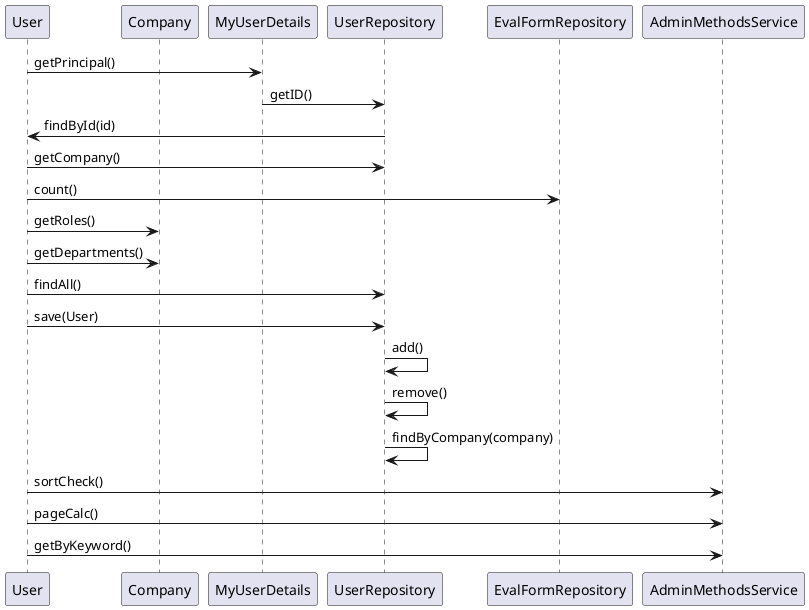 @startuml
participant User
participant Company
participant MyUserDetails
participant UserRepository
participant EvalFormRepository


User -> MyUserDetails: getPrincipal()
MyUserDetails -> UserRepository: getID()
UserRepository -> User: findById(id)
User -> UserRepository: getCompany()
User -> EvalFormRepository: count()
User -> Company: getRoles()
User -> Company: getDepartments()

User -> UserRepository: findAll()
User -> UserRepository: save(User)
UserRepository -> UserRepository: add()
UserRepository -> UserRepository: remove()
UserRepository -> UserRepository: findByCompany(company)
User -> AdminMethodsService: sortCheck()
User -> AdminMethodsService: pageCalc()
User -> AdminMethodsService: getByKeyword()

@enduml
